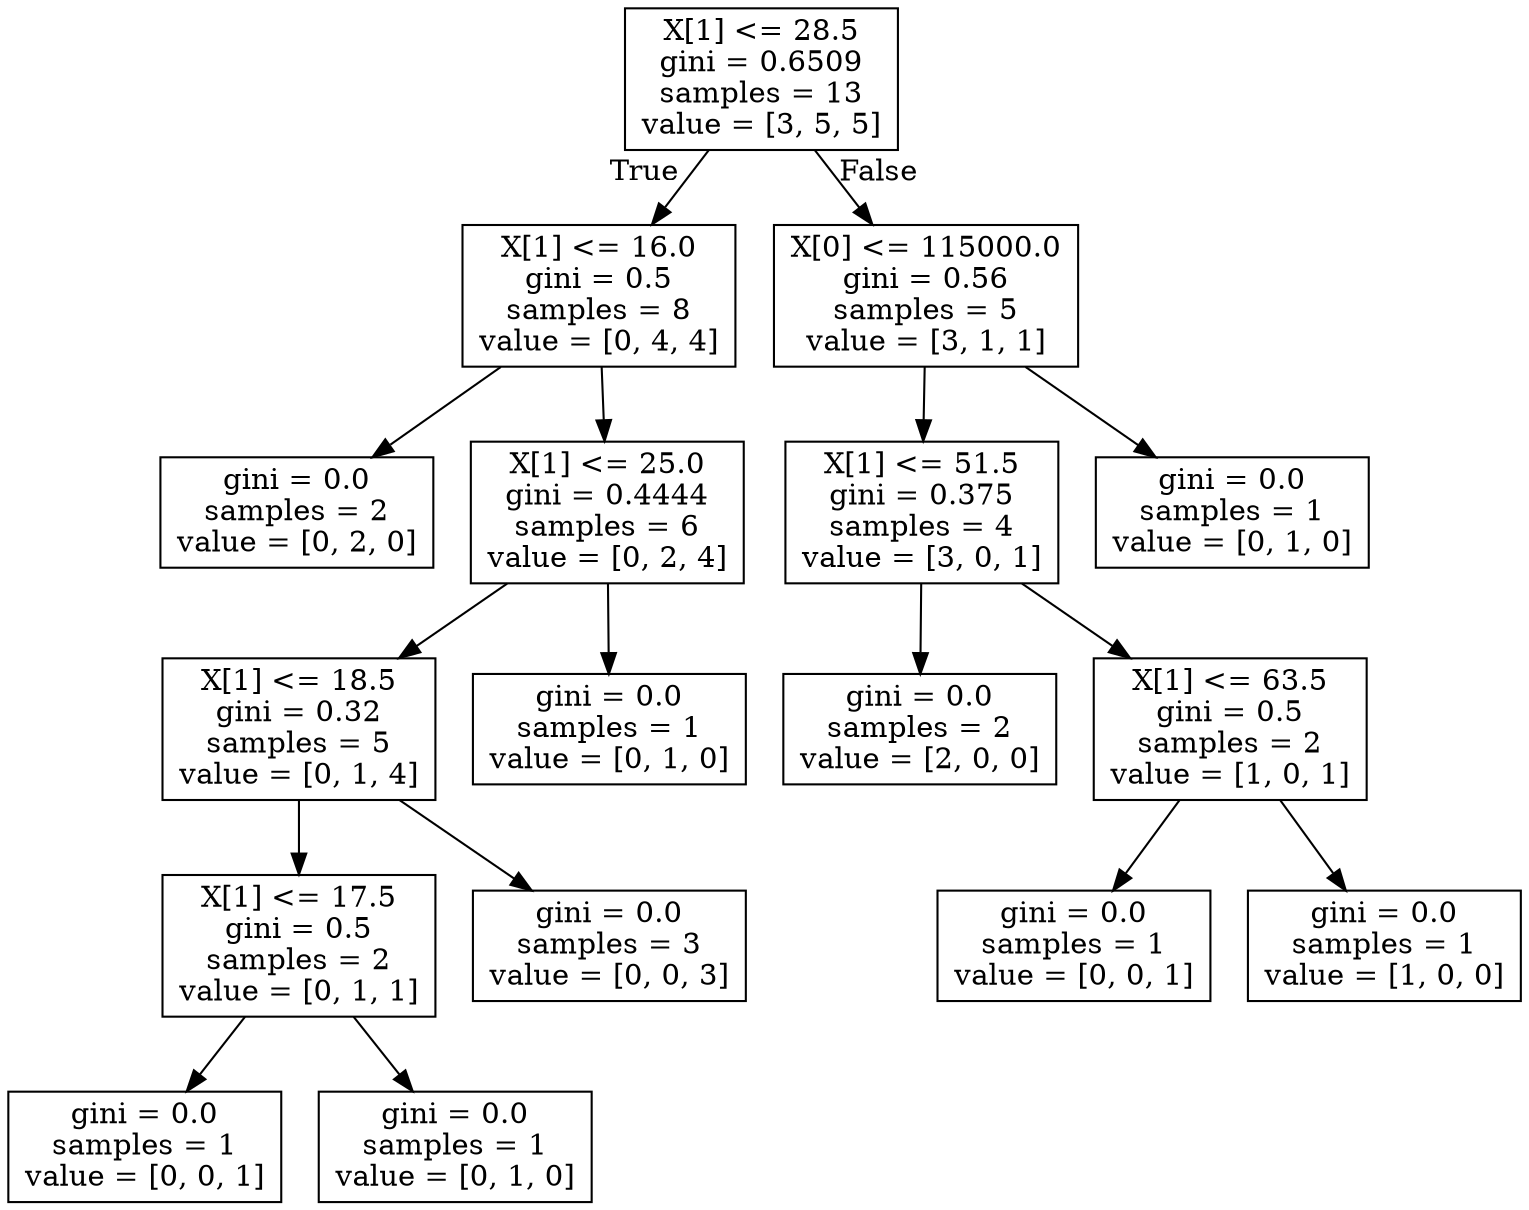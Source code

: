 digraph Tree {
node [shape=box] ;
0 [label="X[1] <= 28.5\ngini = 0.6509\nsamples = 13\nvalue = [3, 5, 5]"] ;
1 [label="X[1] <= 16.0\ngini = 0.5\nsamples = 8\nvalue = [0, 4, 4]"] ;
0 -> 1 [labeldistance=2.5, labelangle=45, headlabel="True"] ;
2 [label="gini = 0.0\nsamples = 2\nvalue = [0, 2, 0]"] ;
1 -> 2 ;
3 [label="X[1] <= 25.0\ngini = 0.4444\nsamples = 6\nvalue = [0, 2, 4]"] ;
1 -> 3 ;
4 [label="X[1] <= 18.5\ngini = 0.32\nsamples = 5\nvalue = [0, 1, 4]"] ;
3 -> 4 ;
5 [label="X[1] <= 17.5\ngini = 0.5\nsamples = 2\nvalue = [0, 1, 1]"] ;
4 -> 5 ;
6 [label="gini = 0.0\nsamples = 1\nvalue = [0, 0, 1]"] ;
5 -> 6 ;
7 [label="gini = 0.0\nsamples = 1\nvalue = [0, 1, 0]"] ;
5 -> 7 ;
8 [label="gini = 0.0\nsamples = 3\nvalue = [0, 0, 3]"] ;
4 -> 8 ;
9 [label="gini = 0.0\nsamples = 1\nvalue = [0, 1, 0]"] ;
3 -> 9 ;
10 [label="X[0] <= 115000.0\ngini = 0.56\nsamples = 5\nvalue = [3, 1, 1]"] ;
0 -> 10 [labeldistance=2.5, labelangle=-45, headlabel="False"] ;
11 [label="X[1] <= 51.5\ngini = 0.375\nsamples = 4\nvalue = [3, 0, 1]"] ;
10 -> 11 ;
12 [label="gini = 0.0\nsamples = 2\nvalue = [2, 0, 0]"] ;
11 -> 12 ;
13 [label="X[1] <= 63.5\ngini = 0.5\nsamples = 2\nvalue = [1, 0, 1]"] ;
11 -> 13 ;
14 [label="gini = 0.0\nsamples = 1\nvalue = [0, 0, 1]"] ;
13 -> 14 ;
15 [label="gini = 0.0\nsamples = 1\nvalue = [1, 0, 0]"] ;
13 -> 15 ;
16 [label="gini = 0.0\nsamples = 1\nvalue = [0, 1, 0]"] ;
10 -> 16 ;
}